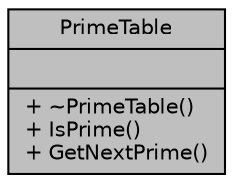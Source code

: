 digraph "PrimeTable"
{
  edge [fontname="Helvetica",fontsize="10",labelfontname="Helvetica",labelfontsize="10"];
  node [fontname="Helvetica",fontsize="10",shape=record];
  Node3 [label="{PrimeTable\n||+ ~PrimeTable()\l+ IsPrime()\l+ GetNextPrime()\l}",height=0.2,width=0.4,color="black", fillcolor="grey75", style="filled", fontcolor="black"];
}
